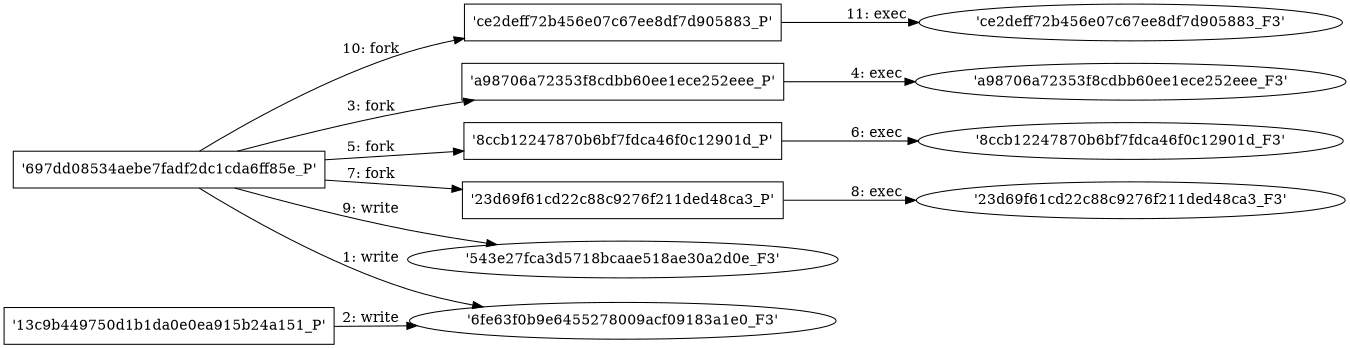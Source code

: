 digraph "D:\Learning\Paper\apt\基于CTI的攻击预警\Dataset\攻击图\ASGfromALLCTI\Android Campaign from Known OceanLotus APT Group Potentially Older than Estimated, Abused Legitimate Certificate.dot" {
rankdir="LR"
size="9"
fixedsize="false"
splines="true"
nodesep=0.3
ranksep=0
fontsize=10
overlap="scalexy"
engine= "neato"
	"'6fe63f0b9e6455278009acf09183a1e0_F3'" [node_type=file shape=ellipse]
	"'697dd08534aebe7fadf2dc1cda6ff85e_P'" [node_type=Process shape=box]
	"'697dd08534aebe7fadf2dc1cda6ff85e_P'" -> "'6fe63f0b9e6455278009acf09183a1e0_F3'" [label="1: write"]
	"'6fe63f0b9e6455278009acf09183a1e0_F3'" [node_type=file shape=ellipse]
	"'13c9b449750d1b1da0e0ea915b24a151_P'" [node_type=Process shape=box]
	"'13c9b449750d1b1da0e0ea915b24a151_P'" -> "'6fe63f0b9e6455278009acf09183a1e0_F3'" [label="2: write"]
	"'697dd08534aebe7fadf2dc1cda6ff85e_P'" [node_type=Process shape=box]
	"'a98706a72353f8cdbb60ee1ece252eee_P'" [node_type=Process shape=box]
	"'697dd08534aebe7fadf2dc1cda6ff85e_P'" -> "'a98706a72353f8cdbb60ee1ece252eee_P'" [label="3: fork"]
	"'a98706a72353f8cdbb60ee1ece252eee_P'" [node_type=Process shape=box]
	"'a98706a72353f8cdbb60ee1ece252eee_F3'" [node_type=File shape=ellipse]
	"'a98706a72353f8cdbb60ee1ece252eee_P'" -> "'a98706a72353f8cdbb60ee1ece252eee_F3'" [label="4: exec"]
	"'697dd08534aebe7fadf2dc1cda6ff85e_P'" [node_type=Process shape=box]
	"'8ccb12247870b6bf7fdca46f0c12901d_P'" [node_type=Process shape=box]
	"'697dd08534aebe7fadf2dc1cda6ff85e_P'" -> "'8ccb12247870b6bf7fdca46f0c12901d_P'" [label="5: fork"]
	"'8ccb12247870b6bf7fdca46f0c12901d_P'" [node_type=Process shape=box]
	"'8ccb12247870b6bf7fdca46f0c12901d_F3'" [node_type=File shape=ellipse]
	"'8ccb12247870b6bf7fdca46f0c12901d_P'" -> "'8ccb12247870b6bf7fdca46f0c12901d_F3'" [label="6: exec"]
	"'697dd08534aebe7fadf2dc1cda6ff85e_P'" [node_type=Process shape=box]
	"'23d69f61cd22c88c9276f211ded48ca3_P'" [node_type=Process shape=box]
	"'697dd08534aebe7fadf2dc1cda6ff85e_P'" -> "'23d69f61cd22c88c9276f211ded48ca3_P'" [label="7: fork"]
	"'23d69f61cd22c88c9276f211ded48ca3_P'" [node_type=Process shape=box]
	"'23d69f61cd22c88c9276f211ded48ca3_F3'" [node_type=File shape=ellipse]
	"'23d69f61cd22c88c9276f211ded48ca3_P'" -> "'23d69f61cd22c88c9276f211ded48ca3_F3'" [label="8: exec"]
	"'543e27fca3d5718bcaae518ae30a2d0e_F3'" [node_type=file shape=ellipse]
	"'697dd08534aebe7fadf2dc1cda6ff85e_P'" [node_type=Process shape=box]
	"'697dd08534aebe7fadf2dc1cda6ff85e_P'" -> "'543e27fca3d5718bcaae518ae30a2d0e_F3'" [label="9: write"]
	"'697dd08534aebe7fadf2dc1cda6ff85e_P'" [node_type=Process shape=box]
	"'ce2deff72b456e07c67ee8df7d905883_P'" [node_type=Process shape=box]
	"'697dd08534aebe7fadf2dc1cda6ff85e_P'" -> "'ce2deff72b456e07c67ee8df7d905883_P'" [label="10: fork"]
	"'ce2deff72b456e07c67ee8df7d905883_P'" [node_type=Process shape=box]
	"'ce2deff72b456e07c67ee8df7d905883_F3'" [node_type=File shape=ellipse]
	"'ce2deff72b456e07c67ee8df7d905883_P'" -> "'ce2deff72b456e07c67ee8df7d905883_F3'" [label="11: exec"]
}
